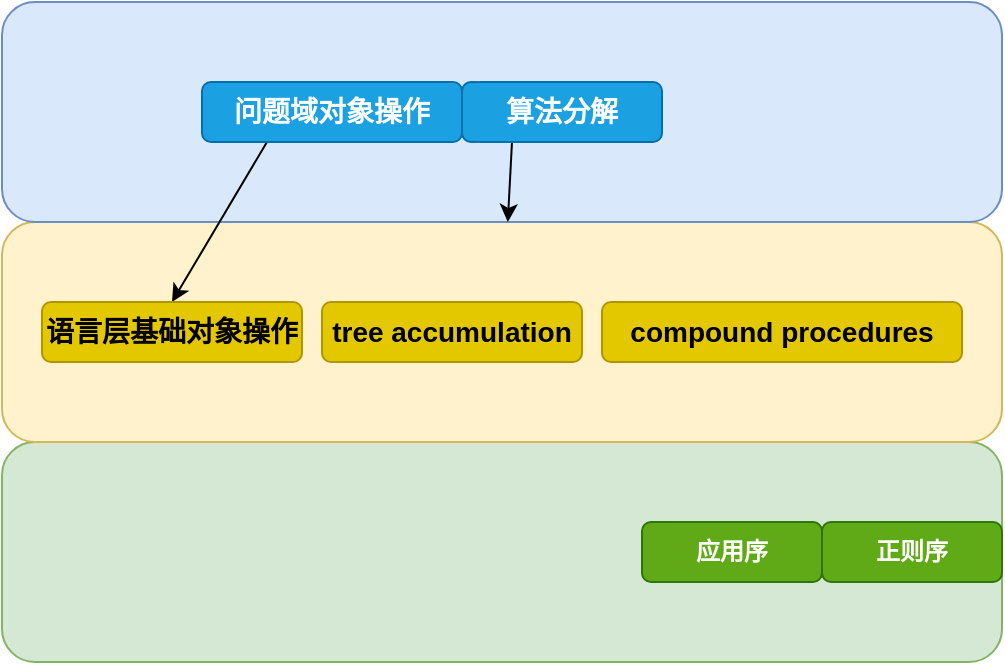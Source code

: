 <mxfile version="16.5.1" type="device"><diagram id="Uql1HFpLZe8soR9BEaSL" name="第 1 页"><mxGraphModel dx="1209" dy="745" grid="1" gridSize="10" guides="1" tooltips="1" connect="1" arrows="1" fold="1" page="1" pageScale="1" pageWidth="827" pageHeight="1169" math="0" shadow="0"><root><mxCell id="0"/><mxCell id="1" parent="0"/><mxCell id="zDV3YEqZpOIht9YREfx8-11" value="" style="rounded=1;whiteSpace=wrap;html=1;fontSize=14;fillColor=#d5e8d4;strokeColor=#82b366;" vertex="1" parent="1"><mxGeometry x="90" y="310" width="500" height="110" as="geometry"/></mxCell><mxCell id="zDV3YEqZpOIht9YREfx8-10" value="" style="rounded=1;whiteSpace=wrap;html=1;fontSize=14;fillColor=#fff2cc;strokeColor=#d6b656;" vertex="1" parent="1"><mxGeometry x="90" y="200" width="500" height="110" as="geometry"/></mxCell><mxCell id="zDV3YEqZpOIht9YREfx8-9" value="" style="rounded=1;whiteSpace=wrap;html=1;fontSize=14;fillColor=#dae8fc;strokeColor=#6c8ebf;" vertex="1" parent="1"><mxGeometry x="90" y="90" width="500" height="110" as="geometry"/></mxCell><mxCell id="zDV3YEqZpOIht9YREfx8-13" style="edgeStyle=none;rounded=0;orthogonalLoop=1;jettySize=auto;html=1;exitX=0.25;exitY=1;exitDx=0;exitDy=0;fontSize=14;" edge="1" parent="1" source="zDV3YEqZpOIht9YREfx8-1" target="zDV3YEqZpOIht9YREfx8-10"><mxGeometry relative="1" as="geometry"/></mxCell><mxCell id="zDV3YEqZpOIht9YREfx8-1" value="&lt;b&gt;&lt;font style=&quot;font-size: 14px&quot;&gt;算法分解&lt;/font&gt;&lt;/b&gt;" style="rounded=1;whiteSpace=wrap;html=1;fillColor=#1ba1e2;fontColor=#ffffff;strokeColor=#006EAF;" vertex="1" parent="1"><mxGeometry x="320" y="130" width="100" height="30" as="geometry"/></mxCell><mxCell id="zDV3YEqZpOIht9YREfx8-12" style="edgeStyle=none;rounded=0;orthogonalLoop=1;jettySize=auto;html=1;exitX=0.25;exitY=1;exitDx=0;exitDy=0;entryX=0.5;entryY=0;entryDx=0;entryDy=0;fontSize=14;" edge="1" parent="1" source="zDV3YEqZpOIht9YREfx8-2" target="zDV3YEqZpOIht9YREfx8-4"><mxGeometry relative="1" as="geometry"/></mxCell><mxCell id="zDV3YEqZpOIht9YREfx8-2" value="&lt;b&gt;&lt;font style=&quot;font-size: 14px&quot;&gt;问题域对象操作&lt;/font&gt;&lt;/b&gt;" style="rounded=1;whiteSpace=wrap;html=1;fillColor=#1ba1e2;fontColor=#ffffff;strokeColor=#006EAF;" vertex="1" parent="1"><mxGeometry x="190" y="130" width="130" height="30" as="geometry"/></mxCell><mxCell id="zDV3YEqZpOIht9YREfx8-4" value="&lt;b&gt;&lt;font style=&quot;font-size: 14px&quot;&gt;语言层基础对象操作&lt;/font&gt;&lt;/b&gt;" style="rounded=1;whiteSpace=wrap;html=1;fillColor=#e3c800;fontColor=#000000;strokeColor=#B09500;" vertex="1" parent="1"><mxGeometry x="110" y="240" width="130" height="30" as="geometry"/></mxCell><mxCell id="zDV3YEqZpOIht9YREfx8-5" value="&lt;b&gt;&lt;font style=&quot;font-size: 14px&quot;&gt;tree accumulation&lt;/font&gt;&lt;/b&gt;" style="rounded=1;whiteSpace=wrap;html=1;fillColor=#e3c800;fontColor=#000000;strokeColor=#B09500;" vertex="1" parent="1"><mxGeometry x="250" y="240" width="130" height="30" as="geometry"/></mxCell><mxCell id="zDV3YEqZpOIht9YREfx8-6" value="&lt;span style=&quot;font-size: 14px&quot;&gt;&lt;b&gt;compound procedures&lt;/b&gt;&lt;/span&gt;" style="rounded=1;whiteSpace=wrap;html=1;fillColor=#e3c800;fontColor=#000000;strokeColor=#B09500;" vertex="1" parent="1"><mxGeometry x="390" y="240" width="180" height="30" as="geometry"/></mxCell><mxCell id="zDV3YEqZpOIht9YREfx8-7" value="&lt;b&gt;应用序&lt;/b&gt;" style="rounded=1;whiteSpace=wrap;html=1;fillColor=#60a917;fontColor=#ffffff;strokeColor=#2D7600;" vertex="1" parent="1"><mxGeometry x="410" y="350" width="90" height="30" as="geometry"/></mxCell><mxCell id="zDV3YEqZpOIht9YREfx8-8" value="&lt;b&gt;正则序&lt;/b&gt;" style="rounded=1;whiteSpace=wrap;html=1;fillColor=#60a917;fontColor=#ffffff;strokeColor=#2D7600;" vertex="1" parent="1"><mxGeometry x="500" y="350" width="90" height="30" as="geometry"/></mxCell><mxCell id="zDV3YEqZpOIht9YREfx8-14" style="edgeStyle=none;rounded=0;orthogonalLoop=1;jettySize=auto;html=1;exitX=0.75;exitY=0;exitDx=0;exitDy=0;fontSize=14;" edge="1" parent="1" source="zDV3YEqZpOIht9YREfx8-10" target="zDV3YEqZpOIht9YREfx8-10"><mxGeometry relative="1" as="geometry"/></mxCell></root></mxGraphModel></diagram></mxfile>